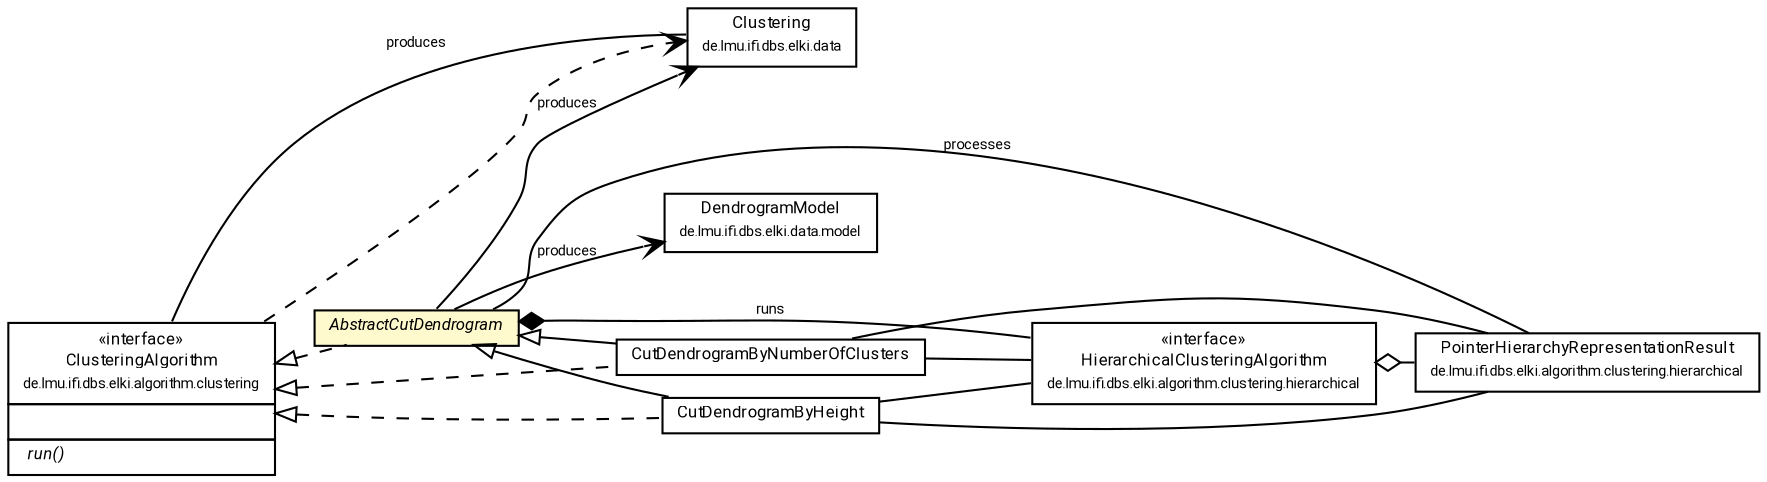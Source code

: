 #!/usr/local/bin/dot
#
# Class diagram 
# Generated by UMLGraph version R5_7_2-60-g0e99a6 (http://www.spinellis.gr/umlgraph/)
#

digraph G {
	graph [fontnames="svg"]
	edge [fontname="Roboto",fontsize=7,labelfontname="Roboto",labelfontsize=7,color="black"];
	node [fontname="Roboto",fontcolor="black",fontsize=8,shape=plaintext,margin=0,width=0,height=0];
	nodesep=0.15;
	ranksep=0.25;
	rankdir=LR;
	// de.lmu.ifi.dbs.elki.data.Clustering<M extends de.lmu.ifi.dbs.elki.data.model.Model>
	c927068 [label=<<table title="de.lmu.ifi.dbs.elki.data.Clustering" border="0" cellborder="1" cellspacing="0" cellpadding="2" href="../../../../data/Clustering.html" target="_parent">
		<tr><td><table border="0" cellspacing="0" cellpadding="1">
		<tr><td align="center" balign="center"> <font face="Roboto">Clustering</font> </td></tr>
		<tr><td align="center" balign="center"> <font face="Roboto" point-size="7.0">de.lmu.ifi.dbs.elki.data</font> </td></tr>
		</table></td></tr>
		</table>>, URL="../../../../data/Clustering.html"];
	// de.lmu.ifi.dbs.elki.data.model.DendrogramModel
	c927081 [label=<<table title="de.lmu.ifi.dbs.elki.data.model.DendrogramModel" border="0" cellborder="1" cellspacing="0" cellpadding="2" href="../../../../data/model/DendrogramModel.html" target="_parent">
		<tr><td><table border="0" cellspacing="0" cellpadding="1">
		<tr><td align="center" balign="center"> <font face="Roboto">DendrogramModel</font> </td></tr>
		<tr><td align="center" balign="center"> <font face="Roboto" point-size="7.0">de.lmu.ifi.dbs.elki.data.model</font> </td></tr>
		</table></td></tr>
		</table>>, URL="../../../../data/model/DendrogramModel.html"];
	// de.lmu.ifi.dbs.elki.algorithm.clustering.hierarchical.PointerHierarchyRepresentationResult
	c927127 [label=<<table title="de.lmu.ifi.dbs.elki.algorithm.clustering.hierarchical.PointerHierarchyRepresentationResult" border="0" cellborder="1" cellspacing="0" cellpadding="2" href="../PointerHierarchyRepresentationResult.html" target="_parent">
		<tr><td><table border="0" cellspacing="0" cellpadding="1">
		<tr><td align="center" balign="center"> <font face="Roboto">PointerHierarchyRepresentationResult</font> </td></tr>
		<tr><td align="center" balign="center"> <font face="Roboto" point-size="7.0">de.lmu.ifi.dbs.elki.algorithm.clustering.hierarchical</font> </td></tr>
		</table></td></tr>
		</table>>, URL="../PointerHierarchyRepresentationResult.html"];
	// de.lmu.ifi.dbs.elki.algorithm.clustering.hierarchical.extraction.CutDendrogramByNumberOfClusters
	c927194 [label=<<table title="de.lmu.ifi.dbs.elki.algorithm.clustering.hierarchical.extraction.CutDendrogramByNumberOfClusters" border="0" cellborder="1" cellspacing="0" cellpadding="2" href="CutDendrogramByNumberOfClusters.html" target="_parent">
		<tr><td><table border="0" cellspacing="0" cellpadding="1">
		<tr><td align="center" balign="center"> <font face="Roboto">CutDendrogramByNumberOfClusters</font> </td></tr>
		</table></td></tr>
		</table>>, URL="CutDendrogramByNumberOfClusters.html"];
	// de.lmu.ifi.dbs.elki.algorithm.clustering.hierarchical.extraction.CutDendrogramByHeight
	c927197 [label=<<table title="de.lmu.ifi.dbs.elki.algorithm.clustering.hierarchical.extraction.CutDendrogramByHeight" border="0" cellborder="1" cellspacing="0" cellpadding="2" href="CutDendrogramByHeight.html" target="_parent">
		<tr><td><table border="0" cellspacing="0" cellpadding="1">
		<tr><td align="center" balign="center"> <font face="Roboto">CutDendrogramByHeight</font> </td></tr>
		</table></td></tr>
		</table>>, URL="CutDendrogramByHeight.html"];
	// de.lmu.ifi.dbs.elki.algorithm.clustering.hierarchical.extraction.AbstractCutDendrogram
	c927211 [label=<<table title="de.lmu.ifi.dbs.elki.algorithm.clustering.hierarchical.extraction.AbstractCutDendrogram" border="0" cellborder="1" cellspacing="0" cellpadding="2" bgcolor="lemonChiffon" href="AbstractCutDendrogram.html" target="_parent">
		<tr><td><table border="0" cellspacing="0" cellpadding="1">
		<tr><td align="center" balign="center"> <font face="Roboto"><i>AbstractCutDendrogram</i></font> </td></tr>
		</table></td></tr>
		</table>>, URL="AbstractCutDendrogram.html"];
	// de.lmu.ifi.dbs.elki.algorithm.clustering.hierarchical.HierarchicalClusteringAlgorithm
	c927215 [label=<<table title="de.lmu.ifi.dbs.elki.algorithm.clustering.hierarchical.HierarchicalClusteringAlgorithm" border="0" cellborder="1" cellspacing="0" cellpadding="2" href="../HierarchicalClusteringAlgorithm.html" target="_parent">
		<tr><td><table border="0" cellspacing="0" cellpadding="1">
		<tr><td align="center" balign="center"> &#171;interface&#187; </td></tr>
		<tr><td align="center" balign="center"> <font face="Roboto">HierarchicalClusteringAlgorithm</font> </td></tr>
		<tr><td align="center" balign="center"> <font face="Roboto" point-size="7.0">de.lmu.ifi.dbs.elki.algorithm.clustering.hierarchical</font> </td></tr>
		</table></td></tr>
		</table>>, URL="../HierarchicalClusteringAlgorithm.html"];
	// de.lmu.ifi.dbs.elki.algorithm.clustering.ClusteringAlgorithm<C extends de.lmu.ifi.dbs.elki.data.Clustering<? extends de.lmu.ifi.dbs.elki.data.model.Model>>
	c927397 [label=<<table title="de.lmu.ifi.dbs.elki.algorithm.clustering.ClusteringAlgorithm" border="0" cellborder="1" cellspacing="0" cellpadding="2" href="../../ClusteringAlgorithm.html" target="_parent">
		<tr><td><table border="0" cellspacing="0" cellpadding="1">
		<tr><td align="center" balign="center"> &#171;interface&#187; </td></tr>
		<tr><td align="center" balign="center"> <font face="Roboto">ClusteringAlgorithm</font> </td></tr>
		<tr><td align="center" balign="center"> <font face="Roboto" point-size="7.0">de.lmu.ifi.dbs.elki.algorithm.clustering</font> </td></tr>
		</table></td></tr>
		<tr><td><table border="0" cellspacing="0" cellpadding="1">
		<tr><td align="left" balign="left">  </td></tr>
		</table></td></tr>
		<tr><td><table border="0" cellspacing="0" cellpadding="1">
		<tr><td align="left" balign="left"> <i> run()</i> </td></tr>
		</table></td></tr>
		</table>>, URL="../../ClusteringAlgorithm.html"];
	// de.lmu.ifi.dbs.elki.algorithm.clustering.hierarchical.extraction.CutDendrogramByNumberOfClusters extends de.lmu.ifi.dbs.elki.algorithm.clustering.hierarchical.extraction.AbstractCutDendrogram
	c927211 -> c927194 [arrowtail=empty,dir=back,weight=10];
	// de.lmu.ifi.dbs.elki.algorithm.clustering.hierarchical.extraction.CutDendrogramByNumberOfClusters implements de.lmu.ifi.dbs.elki.algorithm.clustering.ClusteringAlgorithm<C extends de.lmu.ifi.dbs.elki.data.Clustering<? extends de.lmu.ifi.dbs.elki.data.model.Model>>
	c927397 -> c927194 [arrowtail=empty,style=dashed,dir=back,weight=9];
	// de.lmu.ifi.dbs.elki.algorithm.clustering.hierarchical.extraction.CutDendrogramByNumberOfClusters assoc de.lmu.ifi.dbs.elki.algorithm.clustering.hierarchical.HierarchicalClusteringAlgorithm
	c927194 -> c927215 [arrowhead=none,weight=2];
	// de.lmu.ifi.dbs.elki.algorithm.clustering.hierarchical.extraction.CutDendrogramByNumberOfClusters assoc de.lmu.ifi.dbs.elki.algorithm.clustering.hierarchical.PointerHierarchyRepresentationResult
	c927194 -> c927127 [arrowhead=none,weight=2];
	// de.lmu.ifi.dbs.elki.algorithm.clustering.hierarchical.extraction.CutDendrogramByHeight extends de.lmu.ifi.dbs.elki.algorithm.clustering.hierarchical.extraction.AbstractCutDendrogram
	c927211 -> c927197 [arrowtail=empty,dir=back,weight=10];
	// de.lmu.ifi.dbs.elki.algorithm.clustering.hierarchical.extraction.CutDendrogramByHeight implements de.lmu.ifi.dbs.elki.algorithm.clustering.ClusteringAlgorithm<C extends de.lmu.ifi.dbs.elki.data.Clustering<? extends de.lmu.ifi.dbs.elki.data.model.Model>>
	c927397 -> c927197 [arrowtail=empty,style=dashed,dir=back,weight=9];
	// de.lmu.ifi.dbs.elki.algorithm.clustering.hierarchical.extraction.CutDendrogramByHeight assoc de.lmu.ifi.dbs.elki.algorithm.clustering.hierarchical.HierarchicalClusteringAlgorithm
	c927197 -> c927215 [arrowhead=none,weight=2];
	// de.lmu.ifi.dbs.elki.algorithm.clustering.hierarchical.extraction.CutDendrogramByHeight assoc de.lmu.ifi.dbs.elki.algorithm.clustering.hierarchical.PointerHierarchyRepresentationResult
	c927197 -> c927127 [arrowhead=none,weight=2];
	// de.lmu.ifi.dbs.elki.algorithm.clustering.hierarchical.extraction.AbstractCutDendrogram implements de.lmu.ifi.dbs.elki.algorithm.clustering.ClusteringAlgorithm<C extends de.lmu.ifi.dbs.elki.data.Clustering<? extends de.lmu.ifi.dbs.elki.data.model.Model>>
	c927397 -> c927211 [arrowtail=empty,style=dashed,dir=back,weight=9];
	// de.lmu.ifi.dbs.elki.algorithm.clustering.hierarchical.extraction.AbstractCutDendrogram composed de.lmu.ifi.dbs.elki.algorithm.clustering.hierarchical.HierarchicalClusteringAlgorithm
	c927211 -> c927215 [arrowhead=none,arrowtail=diamond,dir=back,weight=6,label="runs"];
	// de.lmu.ifi.dbs.elki.algorithm.clustering.hierarchical.extraction.AbstractCutDendrogram assoc de.lmu.ifi.dbs.elki.algorithm.clustering.hierarchical.PointerHierarchyRepresentationResult
	c927211 -> c927127 [arrowhead=none,weight=2,label="processes"];
	// de.lmu.ifi.dbs.elki.algorithm.clustering.hierarchical.extraction.AbstractCutDendrogram navassoc de.lmu.ifi.dbs.elki.data.Clustering<M extends de.lmu.ifi.dbs.elki.data.model.Model>
	c927211 -> c927068 [arrowhead=open,weight=1,label="produces"];
	// de.lmu.ifi.dbs.elki.algorithm.clustering.hierarchical.extraction.AbstractCutDendrogram navassoc de.lmu.ifi.dbs.elki.data.model.DendrogramModel
	c927211 -> c927081 [arrowhead=open,weight=1,label="produces"];
	// de.lmu.ifi.dbs.elki.algorithm.clustering.hierarchical.HierarchicalClusteringAlgorithm has de.lmu.ifi.dbs.elki.algorithm.clustering.hierarchical.PointerHierarchyRepresentationResult
	c927215 -> c927127 [arrowhead=none,arrowtail=ediamond,dir=back,weight=4];
	// de.lmu.ifi.dbs.elki.algorithm.clustering.ClusteringAlgorithm<C extends de.lmu.ifi.dbs.elki.data.Clustering<? extends de.lmu.ifi.dbs.elki.data.model.Model>> assoc de.lmu.ifi.dbs.elki.data.Clustering<M extends de.lmu.ifi.dbs.elki.data.model.Model>
	c927397 -> c927068 [arrowhead=none,weight=2,label="produces"];
	// de.lmu.ifi.dbs.elki.algorithm.clustering.ClusteringAlgorithm<C extends de.lmu.ifi.dbs.elki.data.Clustering<? extends de.lmu.ifi.dbs.elki.data.model.Model>> depend de.lmu.ifi.dbs.elki.data.Clustering<M extends de.lmu.ifi.dbs.elki.data.model.Model>
	c927397 -> c927068 [arrowhead=open,style=dashed,weight=0];
}

